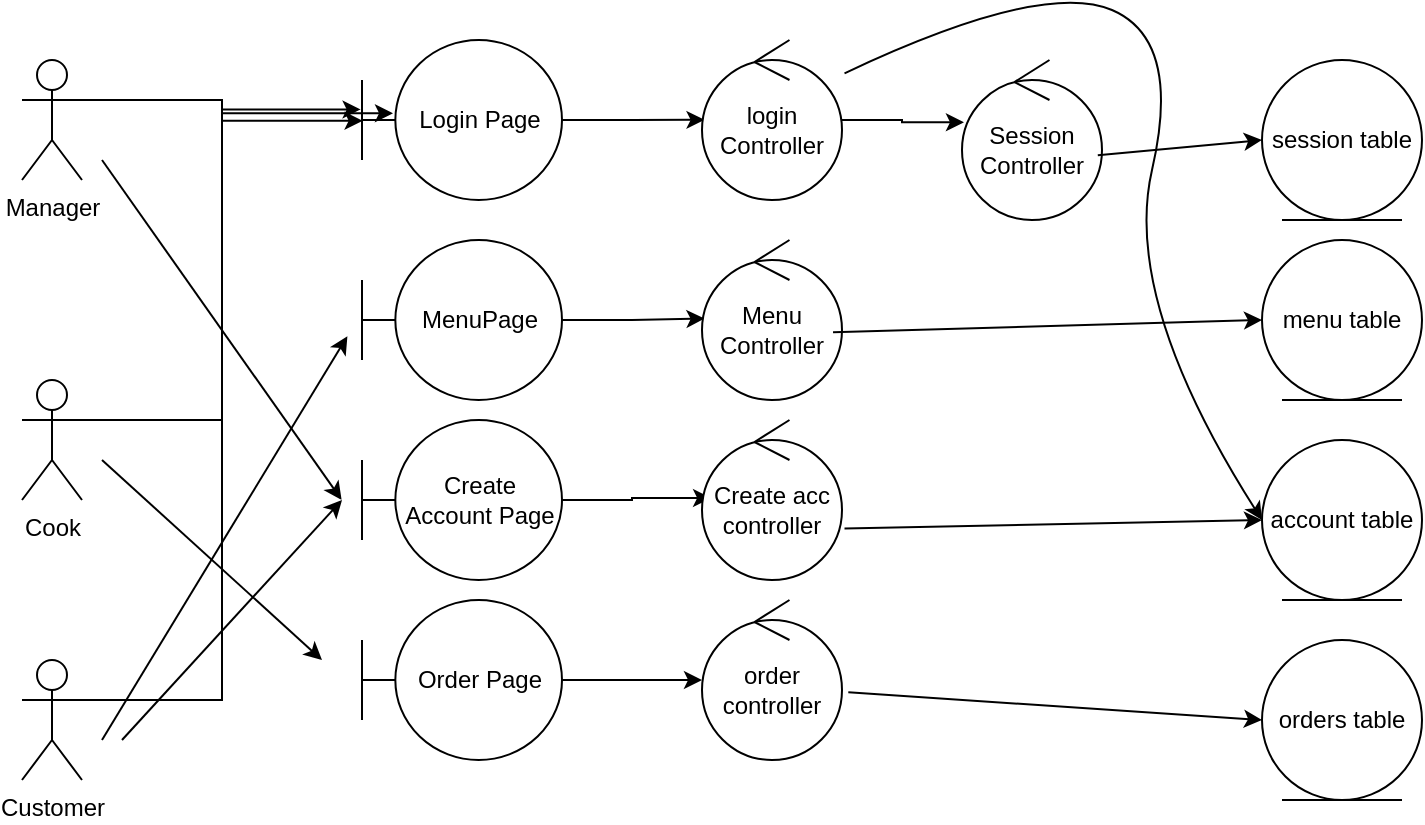 <mxfile version="20.6.0" type="device"><diagram id="_OSkX7vh6j0Vh2bXWisv" name="Page-1"><mxGraphModel dx="544" dy="661" grid="1" gridSize="10" guides="1" tooltips="1" connect="1" arrows="1" fold="1" page="1" pageScale="1" pageWidth="850" pageHeight="1100" math="0" shadow="0"><root><mxCell id="0"/><mxCell id="1" parent="0"/><mxCell id="m8seiey3omwPohaMO1UY-20" style="edgeStyle=orthogonalEdgeStyle;rounded=0;orthogonalLoop=1;jettySize=auto;html=1;exitX=1;exitY=0.333;exitDx=0;exitDy=0;exitPerimeter=0;entryX=-0.007;entryY=0.434;entryDx=0;entryDy=0;entryPerimeter=0;" edge="1" parent="1" source="m8seiey3omwPohaMO1UY-1" target="m8seiey3omwPohaMO1UY-4"><mxGeometry relative="1" as="geometry"/></mxCell><mxCell id="m8seiey3omwPohaMO1UY-1" value="Cook" style="shape=umlActor;verticalLabelPosition=bottom;verticalAlign=top;html=1;outlineConnect=0;" vertex="1" parent="1"><mxGeometry x="80" y="190" width="30" height="60" as="geometry"/></mxCell><mxCell id="m8seiey3omwPohaMO1UY-19" style="edgeStyle=orthogonalEdgeStyle;rounded=0;orthogonalLoop=1;jettySize=auto;html=1;exitX=1;exitY=0.333;exitDx=0;exitDy=0;exitPerimeter=0;entryX=0.155;entryY=0.458;entryDx=0;entryDy=0;entryPerimeter=0;" edge="1" parent="1" source="m8seiey3omwPohaMO1UY-2" target="m8seiey3omwPohaMO1UY-4"><mxGeometry relative="1" as="geometry"/></mxCell><mxCell id="m8seiey3omwPohaMO1UY-2" value="Manager" style="shape=umlActor;verticalLabelPosition=bottom;verticalAlign=top;html=1;outlineConnect=0;" vertex="1" parent="1"><mxGeometry x="80" y="30" width="30" height="60" as="geometry"/></mxCell><mxCell id="m8seiey3omwPohaMO1UY-21" style="edgeStyle=orthogonalEdgeStyle;rounded=0;orthogonalLoop=1;jettySize=auto;html=1;exitX=1;exitY=0.333;exitDx=0;exitDy=0;exitPerimeter=0;entryX=0.003;entryY=0.505;entryDx=0;entryDy=0;entryPerimeter=0;" edge="1" parent="1" source="m8seiey3omwPohaMO1UY-3" target="m8seiey3omwPohaMO1UY-4"><mxGeometry relative="1" as="geometry"/></mxCell><mxCell id="m8seiey3omwPohaMO1UY-3" value="Customer" style="shape=umlActor;verticalLabelPosition=bottom;verticalAlign=top;html=1;outlineConnect=0;" vertex="1" parent="1"><mxGeometry x="80" y="330" width="30" height="60" as="geometry"/></mxCell><mxCell id="m8seiey3omwPohaMO1UY-14" style="edgeStyle=orthogonalEdgeStyle;rounded=0;orthogonalLoop=1;jettySize=auto;html=1;entryX=0.018;entryY=0.499;entryDx=0;entryDy=0;entryPerimeter=0;" edge="1" parent="1" source="m8seiey3omwPohaMO1UY-4" target="m8seiey3omwPohaMO1UY-9"><mxGeometry relative="1" as="geometry"/></mxCell><mxCell id="m8seiey3omwPohaMO1UY-4" value="Login Page" style="shape=umlBoundary;whiteSpace=wrap;html=1;" vertex="1" parent="1"><mxGeometry x="250" y="20" width="100" height="80" as="geometry"/></mxCell><mxCell id="m8seiey3omwPohaMO1UY-15" style="edgeStyle=orthogonalEdgeStyle;rounded=0;orthogonalLoop=1;jettySize=auto;html=1;entryX=0.018;entryY=0.491;entryDx=0;entryDy=0;entryPerimeter=0;" edge="1" parent="1" source="m8seiey3omwPohaMO1UY-5" target="m8seiey3omwPohaMO1UY-11"><mxGeometry relative="1" as="geometry"/></mxCell><mxCell id="m8seiey3omwPohaMO1UY-5" value="MenuPage" style="shape=umlBoundary;whiteSpace=wrap;html=1;" vertex="1" parent="1"><mxGeometry x="250" y="120" width="100" height="80" as="geometry"/></mxCell><mxCell id="m8seiey3omwPohaMO1UY-17" style="edgeStyle=orthogonalEdgeStyle;rounded=0;orthogonalLoop=1;jettySize=auto;html=1;entryX=0.065;entryY=0.488;entryDx=0;entryDy=0;entryPerimeter=0;" edge="1" parent="1" source="m8seiey3omwPohaMO1UY-6" target="m8seiey3omwPohaMO1UY-12"><mxGeometry relative="1" as="geometry"/></mxCell><mxCell id="m8seiey3omwPohaMO1UY-6" value="Create Account Page" style="shape=umlBoundary;whiteSpace=wrap;html=1;" vertex="1" parent="1"><mxGeometry x="250" y="210" width="100" height="80" as="geometry"/></mxCell><mxCell id="m8seiey3omwPohaMO1UY-18" style="edgeStyle=orthogonalEdgeStyle;rounded=0;orthogonalLoop=1;jettySize=auto;html=1;" edge="1" parent="1" source="m8seiey3omwPohaMO1UY-7" target="m8seiey3omwPohaMO1UY-13"><mxGeometry relative="1" as="geometry"/></mxCell><mxCell id="m8seiey3omwPohaMO1UY-7" value="Order Page" style="shape=umlBoundary;whiteSpace=wrap;html=1;" vertex="1" parent="1"><mxGeometry x="250" y="300" width="100" height="80" as="geometry"/></mxCell><mxCell id="m8seiey3omwPohaMO1UY-16" style="edgeStyle=orthogonalEdgeStyle;rounded=0;orthogonalLoop=1;jettySize=auto;html=1;entryX=0.014;entryY=0.389;entryDx=0;entryDy=0;entryPerimeter=0;" edge="1" parent="1" source="m8seiey3omwPohaMO1UY-9" target="m8seiey3omwPohaMO1UY-10"><mxGeometry relative="1" as="geometry"/></mxCell><mxCell id="m8seiey3omwPohaMO1UY-9" value="login&lt;br&gt;Controller" style="ellipse;shape=umlControl;whiteSpace=wrap;html=1;" vertex="1" parent="1"><mxGeometry x="420" y="20" width="70" height="80" as="geometry"/></mxCell><mxCell id="m8seiey3omwPohaMO1UY-10" value="Session Controller" style="ellipse;shape=umlControl;whiteSpace=wrap;html=1;" vertex="1" parent="1"><mxGeometry x="550" y="30" width="70" height="80" as="geometry"/></mxCell><mxCell id="m8seiey3omwPohaMO1UY-11" value="Menu Controller" style="ellipse;shape=umlControl;whiteSpace=wrap;html=1;" vertex="1" parent="1"><mxGeometry x="420" y="120" width="70" height="80" as="geometry"/></mxCell><mxCell id="m8seiey3omwPohaMO1UY-12" value="Create acc controller" style="ellipse;shape=umlControl;whiteSpace=wrap;html=1;" vertex="1" parent="1"><mxGeometry x="420" y="210" width="70" height="80" as="geometry"/></mxCell><mxCell id="m8seiey3omwPohaMO1UY-13" value="order controller" style="ellipse;shape=umlControl;whiteSpace=wrap;html=1;" vertex="1" parent="1"><mxGeometry x="420" y="300" width="70" height="80" as="geometry"/></mxCell><mxCell id="m8seiey3omwPohaMO1UY-24" value="" style="endArrow=classic;html=1;rounded=0;entryX=-0.073;entryY=0.601;entryDx=0;entryDy=0;entryPerimeter=0;" edge="1" parent="1" target="m8seiey3omwPohaMO1UY-5"><mxGeometry width="50" height="50" relative="1" as="geometry"><mxPoint x="120" y="370" as="sourcePoint"/><mxPoint x="190" y="220" as="targetPoint"/></mxGeometry></mxCell><mxCell id="m8seiey3omwPohaMO1UY-25" value="" style="endArrow=classic;html=1;rounded=0;" edge="1" parent="1"><mxGeometry width="50" height="50" relative="1" as="geometry"><mxPoint x="120" y="230" as="sourcePoint"/><mxPoint x="230" y="330" as="targetPoint"/></mxGeometry></mxCell><mxCell id="m8seiey3omwPohaMO1UY-26" value="" style="endArrow=classic;html=1;rounded=0;" edge="1" parent="1"><mxGeometry width="50" height="50" relative="1" as="geometry"><mxPoint x="130" y="370" as="sourcePoint"/><mxPoint x="240" y="250" as="targetPoint"/></mxGeometry></mxCell><mxCell id="m8seiey3omwPohaMO1UY-27" value="" style="endArrow=classic;html=1;rounded=0;entryX=-0.102;entryY=0.499;entryDx=0;entryDy=0;entryPerimeter=0;" edge="1" parent="1" target="m8seiey3omwPohaMO1UY-6"><mxGeometry width="50" height="50" relative="1" as="geometry"><mxPoint x="120" y="80" as="sourcePoint"/><mxPoint x="190" y="220" as="targetPoint"/></mxGeometry></mxCell><mxCell id="m8seiey3omwPohaMO1UY-28" value="orders table" style="ellipse;shape=umlEntity;whiteSpace=wrap;html=1;" vertex="1" parent="1"><mxGeometry x="700" y="320" width="80" height="80" as="geometry"/></mxCell><mxCell id="m8seiey3omwPohaMO1UY-29" value="account table" style="ellipse;shape=umlEntity;whiteSpace=wrap;html=1;" vertex="1" parent="1"><mxGeometry x="700" y="220" width="80" height="80" as="geometry"/></mxCell><mxCell id="m8seiey3omwPohaMO1UY-30" value="menu table" style="ellipse;shape=umlEntity;whiteSpace=wrap;html=1;" vertex="1" parent="1"><mxGeometry x="700" y="120" width="80" height="80" as="geometry"/></mxCell><mxCell id="m8seiey3omwPohaMO1UY-31" value="session table" style="ellipse;shape=umlEntity;whiteSpace=wrap;html=1;" vertex="1" parent="1"><mxGeometry x="700" y="30" width="80" height="80" as="geometry"/></mxCell><mxCell id="m8seiey3omwPohaMO1UY-32" value="" style="curved=1;endArrow=classic;html=1;rounded=0;exitX=1.018;exitY=0.208;exitDx=0;exitDy=0;exitPerimeter=0;entryX=0;entryY=0.5;entryDx=0;entryDy=0;" edge="1" parent="1" source="m8seiey3omwPohaMO1UY-9" target="m8seiey3omwPohaMO1UY-29"><mxGeometry width="50" height="50" relative="1" as="geometry"><mxPoint x="600" y="170" as="sourcePoint"/><mxPoint x="650" y="120" as="targetPoint"/><Array as="points"><mxPoint x="590" y="-10"/><mxPoint x="660" y="20"/><mxPoint x="630" y="150"/></Array></mxGeometry></mxCell><mxCell id="m8seiey3omwPohaMO1UY-33" value="" style="endArrow=classic;html=1;rounded=0;entryX=0;entryY=0.5;entryDx=0;entryDy=0;exitX=0.97;exitY=0.595;exitDx=0;exitDy=0;exitPerimeter=0;" edge="1" parent="1" source="m8seiey3omwPohaMO1UY-10" target="m8seiey3omwPohaMO1UY-31"><mxGeometry width="50" height="50" relative="1" as="geometry"><mxPoint x="600" y="170" as="sourcePoint"/><mxPoint x="650" y="120" as="targetPoint"/></mxGeometry></mxCell><mxCell id="m8seiey3omwPohaMO1UY-34" value="" style="endArrow=classic;html=1;rounded=0;exitX=0.936;exitY=0.577;exitDx=0;exitDy=0;exitPerimeter=0;entryX=0;entryY=0.5;entryDx=0;entryDy=0;" edge="1" parent="1" source="m8seiey3omwPohaMO1UY-11" target="m8seiey3omwPohaMO1UY-30"><mxGeometry width="50" height="50" relative="1" as="geometry"><mxPoint x="600" y="260" as="sourcePoint"/><mxPoint x="650" y="210" as="targetPoint"/></mxGeometry></mxCell><mxCell id="m8seiey3omwPohaMO1UY-35" value="" style="endArrow=classic;html=1;rounded=0;exitX=1.018;exitY=0.678;exitDx=0;exitDy=0;exitPerimeter=0;entryX=0;entryY=0.5;entryDx=0;entryDy=0;" edge="1" parent="1" source="m8seiey3omwPohaMO1UY-12" target="m8seiey3omwPohaMO1UY-29"><mxGeometry width="50" height="50" relative="1" as="geometry"><mxPoint x="600" y="260" as="sourcePoint"/><mxPoint x="650" y="210" as="targetPoint"/></mxGeometry></mxCell><mxCell id="m8seiey3omwPohaMO1UY-36" value="" style="endArrow=classic;html=1;rounded=0;exitX=1.045;exitY=0.577;exitDx=0;exitDy=0;exitPerimeter=0;entryX=0;entryY=0.5;entryDx=0;entryDy=0;" edge="1" parent="1" source="m8seiey3omwPohaMO1UY-13" target="m8seiey3omwPohaMO1UY-28"><mxGeometry width="50" height="50" relative="1" as="geometry"><mxPoint x="600" y="260" as="sourcePoint"/><mxPoint x="650" y="210" as="targetPoint"/></mxGeometry></mxCell></root></mxGraphModel></diagram></mxfile>